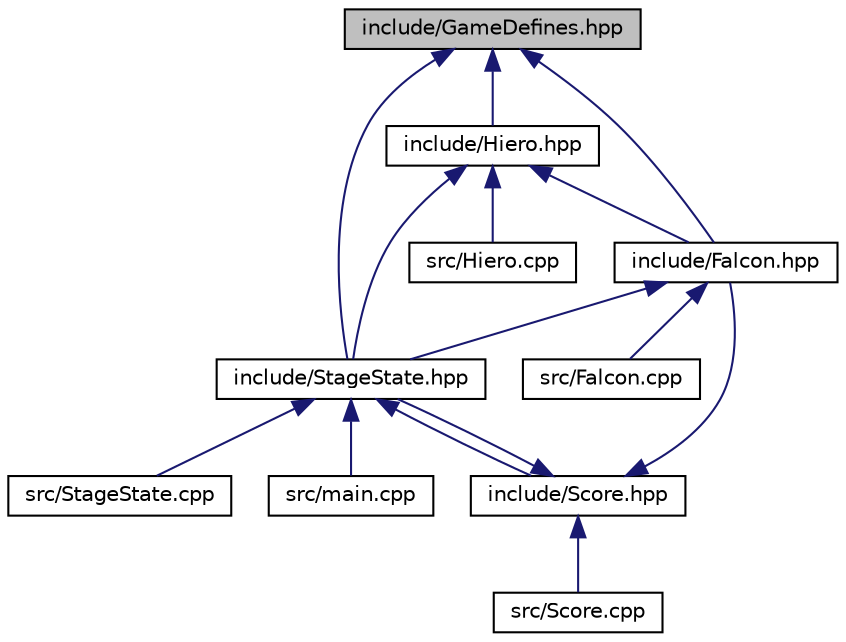digraph "include/GameDefines.hpp"
{
  edge [fontname="Helvetica",fontsize="10",labelfontname="Helvetica",labelfontsize="10"];
  node [fontname="Helvetica",fontsize="10",shape=record];
  Node1 [label="include/GameDefines.hpp",height=0.2,width=0.4,color="black", fillcolor="grey75", style="filled", fontcolor="black"];
  Node1 -> Node2 [dir="back",color="midnightblue",fontsize="10",style="solid",fontname="Helvetica"];
  Node2 [label="include/Falcon.hpp",height=0.2,width=0.4,color="black", fillcolor="white", style="filled",URL="$Falcon_8hpp.html"];
  Node2 -> Node3 [dir="back",color="midnightblue",fontsize="10",style="solid",fontname="Helvetica"];
  Node3 [label="include/StageState.hpp",height=0.2,width=0.4,color="black", fillcolor="white", style="filled",URL="$StageState_8hpp.html"];
  Node3 -> Node4 [dir="back",color="midnightblue",fontsize="10",style="solid",fontname="Helvetica"];
  Node4 [label="include/Score.hpp",height=0.2,width=0.4,color="black", fillcolor="white", style="filled",URL="$Score_8hpp.html"];
  Node4 -> Node2 [dir="back",color="midnightblue",fontsize="10",style="solid",fontname="Helvetica"];
  Node4 -> Node3 [dir="back",color="midnightblue",fontsize="10",style="solid",fontname="Helvetica"];
  Node4 -> Node5 [dir="back",color="midnightblue",fontsize="10",style="solid",fontname="Helvetica"];
  Node5 [label="src/Score.cpp",height=0.2,width=0.4,color="black", fillcolor="white", style="filled",URL="$Score_8cpp.html"];
  Node3 -> Node6 [dir="back",color="midnightblue",fontsize="10",style="solid",fontname="Helvetica"];
  Node6 [label="src/main.cpp",height=0.2,width=0.4,color="black", fillcolor="white", style="filled",URL="$main_8cpp.html"];
  Node3 -> Node7 [dir="back",color="midnightblue",fontsize="10",style="solid",fontname="Helvetica"];
  Node7 [label="src/StageState.cpp",height=0.2,width=0.4,color="black", fillcolor="white", style="filled",URL="$StageState_8cpp.html"];
  Node2 -> Node8 [dir="back",color="midnightblue",fontsize="10",style="solid",fontname="Helvetica"];
  Node8 [label="src/Falcon.cpp",height=0.2,width=0.4,color="black", fillcolor="white", style="filled",URL="$Falcon_8cpp.html"];
  Node1 -> Node9 [dir="back",color="midnightblue",fontsize="10",style="solid",fontname="Helvetica"];
  Node9 [label="include/Hiero.hpp",height=0.2,width=0.4,color="black", fillcolor="white", style="filled",URL="$Hiero_8hpp.html"];
  Node9 -> Node2 [dir="back",color="midnightblue",fontsize="10",style="solid",fontname="Helvetica"];
  Node9 -> Node3 [dir="back",color="midnightblue",fontsize="10",style="solid",fontname="Helvetica"];
  Node9 -> Node10 [dir="back",color="midnightblue",fontsize="10",style="solid",fontname="Helvetica"];
  Node10 [label="src/Hiero.cpp",height=0.2,width=0.4,color="black", fillcolor="white", style="filled",URL="$Hiero_8cpp.html"];
  Node1 -> Node3 [dir="back",color="midnightblue",fontsize="10",style="solid",fontname="Helvetica"];
}
